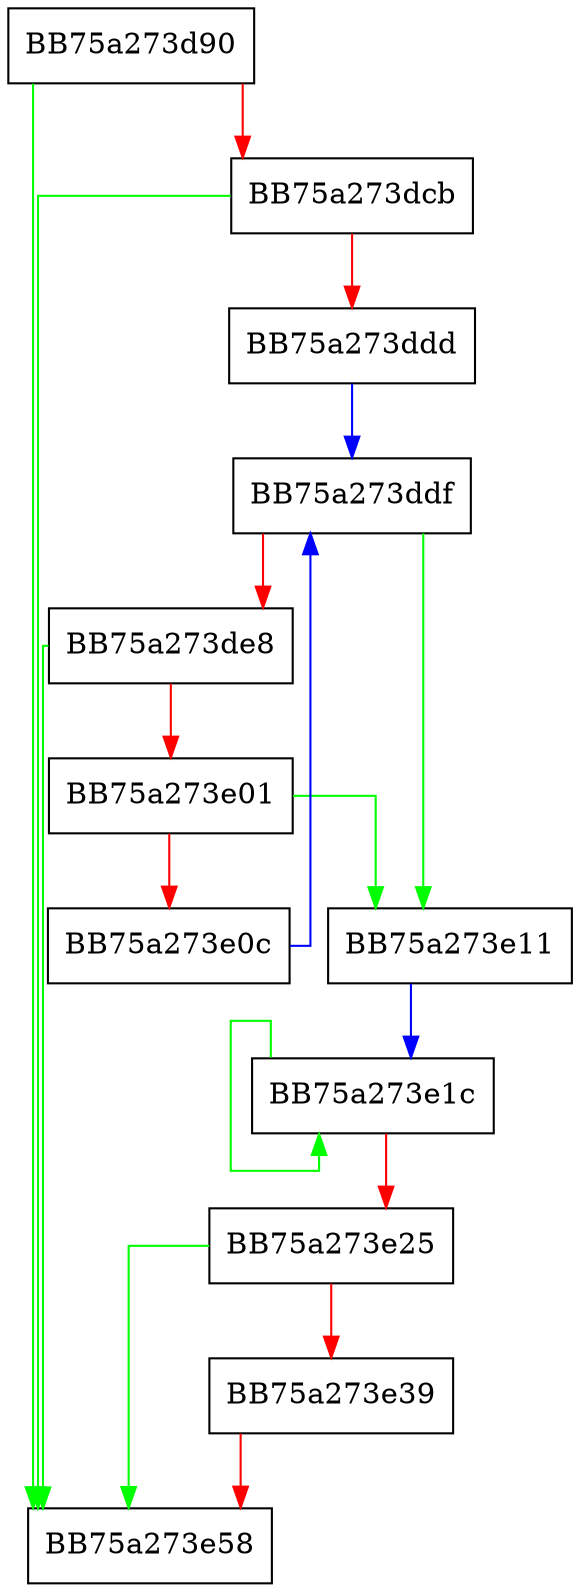 digraph decode_asciiz {
  node [shape="box"];
  graph [splines=ortho];
  BB75a273d90 -> BB75a273e58 [color="green"];
  BB75a273d90 -> BB75a273dcb [color="red"];
  BB75a273dcb -> BB75a273e58 [color="green"];
  BB75a273dcb -> BB75a273ddd [color="red"];
  BB75a273ddd -> BB75a273ddf [color="blue"];
  BB75a273ddf -> BB75a273e11 [color="green"];
  BB75a273ddf -> BB75a273de8 [color="red"];
  BB75a273de8 -> BB75a273e58 [color="green"];
  BB75a273de8 -> BB75a273e01 [color="red"];
  BB75a273e01 -> BB75a273e11 [color="green"];
  BB75a273e01 -> BB75a273e0c [color="red"];
  BB75a273e0c -> BB75a273ddf [color="blue"];
  BB75a273e11 -> BB75a273e1c [color="blue"];
  BB75a273e1c -> BB75a273e1c [color="green"];
  BB75a273e1c -> BB75a273e25 [color="red"];
  BB75a273e25 -> BB75a273e58 [color="green"];
  BB75a273e25 -> BB75a273e39 [color="red"];
  BB75a273e39 -> BB75a273e58 [color="red"];
}
